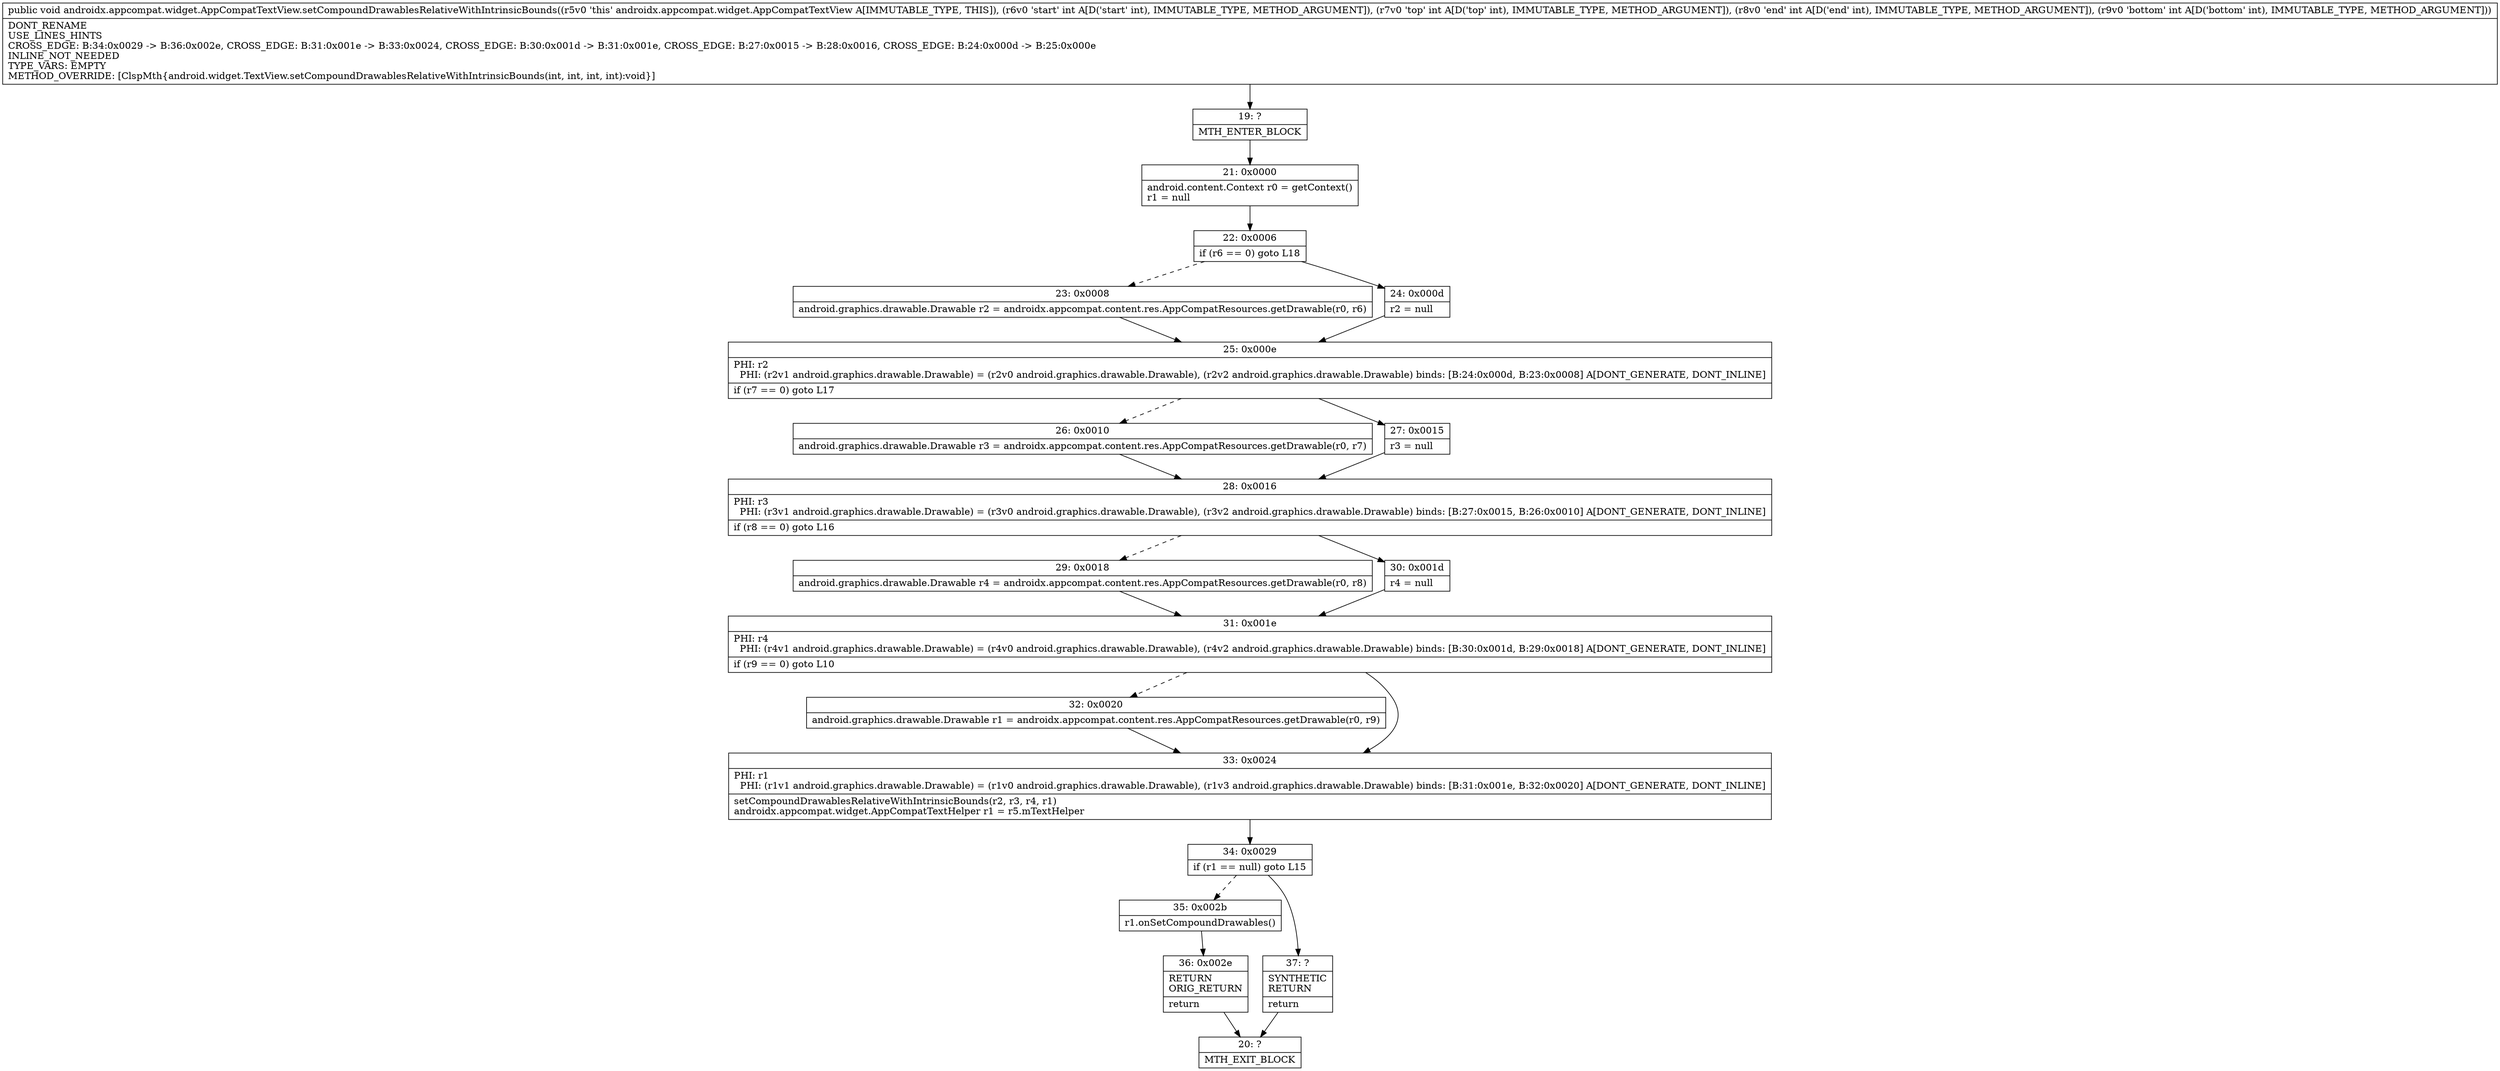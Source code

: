digraph "CFG forandroidx.appcompat.widget.AppCompatTextView.setCompoundDrawablesRelativeWithIntrinsicBounds(IIII)V" {
Node_19 [shape=record,label="{19\:\ ?|MTH_ENTER_BLOCK\l}"];
Node_21 [shape=record,label="{21\:\ 0x0000|android.content.Context r0 = getContext()\lr1 = null\l}"];
Node_22 [shape=record,label="{22\:\ 0x0006|if (r6 == 0) goto L18\l}"];
Node_23 [shape=record,label="{23\:\ 0x0008|android.graphics.drawable.Drawable r2 = androidx.appcompat.content.res.AppCompatResources.getDrawable(r0, r6)\l}"];
Node_25 [shape=record,label="{25\:\ 0x000e|PHI: r2 \l  PHI: (r2v1 android.graphics.drawable.Drawable) = (r2v0 android.graphics.drawable.Drawable), (r2v2 android.graphics.drawable.Drawable) binds: [B:24:0x000d, B:23:0x0008] A[DONT_GENERATE, DONT_INLINE]\l|if (r7 == 0) goto L17\l}"];
Node_26 [shape=record,label="{26\:\ 0x0010|android.graphics.drawable.Drawable r3 = androidx.appcompat.content.res.AppCompatResources.getDrawable(r0, r7)\l}"];
Node_28 [shape=record,label="{28\:\ 0x0016|PHI: r3 \l  PHI: (r3v1 android.graphics.drawable.Drawable) = (r3v0 android.graphics.drawable.Drawable), (r3v2 android.graphics.drawable.Drawable) binds: [B:27:0x0015, B:26:0x0010] A[DONT_GENERATE, DONT_INLINE]\l|if (r8 == 0) goto L16\l}"];
Node_29 [shape=record,label="{29\:\ 0x0018|android.graphics.drawable.Drawable r4 = androidx.appcompat.content.res.AppCompatResources.getDrawable(r0, r8)\l}"];
Node_31 [shape=record,label="{31\:\ 0x001e|PHI: r4 \l  PHI: (r4v1 android.graphics.drawable.Drawable) = (r4v0 android.graphics.drawable.Drawable), (r4v2 android.graphics.drawable.Drawable) binds: [B:30:0x001d, B:29:0x0018] A[DONT_GENERATE, DONT_INLINE]\l|if (r9 == 0) goto L10\l}"];
Node_32 [shape=record,label="{32\:\ 0x0020|android.graphics.drawable.Drawable r1 = androidx.appcompat.content.res.AppCompatResources.getDrawable(r0, r9)\l}"];
Node_33 [shape=record,label="{33\:\ 0x0024|PHI: r1 \l  PHI: (r1v1 android.graphics.drawable.Drawable) = (r1v0 android.graphics.drawable.Drawable), (r1v3 android.graphics.drawable.Drawable) binds: [B:31:0x001e, B:32:0x0020] A[DONT_GENERATE, DONT_INLINE]\l|setCompoundDrawablesRelativeWithIntrinsicBounds(r2, r3, r4, r1)\landroidx.appcompat.widget.AppCompatTextHelper r1 = r5.mTextHelper\l}"];
Node_34 [shape=record,label="{34\:\ 0x0029|if (r1 == null) goto L15\l}"];
Node_35 [shape=record,label="{35\:\ 0x002b|r1.onSetCompoundDrawables()\l}"];
Node_36 [shape=record,label="{36\:\ 0x002e|RETURN\lORIG_RETURN\l|return\l}"];
Node_20 [shape=record,label="{20\:\ ?|MTH_EXIT_BLOCK\l}"];
Node_37 [shape=record,label="{37\:\ ?|SYNTHETIC\lRETURN\l|return\l}"];
Node_30 [shape=record,label="{30\:\ 0x001d|r4 = null\l}"];
Node_27 [shape=record,label="{27\:\ 0x0015|r3 = null\l}"];
Node_24 [shape=record,label="{24\:\ 0x000d|r2 = null\l}"];
MethodNode[shape=record,label="{public void androidx.appcompat.widget.AppCompatTextView.setCompoundDrawablesRelativeWithIntrinsicBounds((r5v0 'this' androidx.appcompat.widget.AppCompatTextView A[IMMUTABLE_TYPE, THIS]), (r6v0 'start' int A[D('start' int), IMMUTABLE_TYPE, METHOD_ARGUMENT]), (r7v0 'top' int A[D('top' int), IMMUTABLE_TYPE, METHOD_ARGUMENT]), (r8v0 'end' int A[D('end' int), IMMUTABLE_TYPE, METHOD_ARGUMENT]), (r9v0 'bottom' int A[D('bottom' int), IMMUTABLE_TYPE, METHOD_ARGUMENT]))  | DONT_RENAME\lUSE_LINES_HINTS\lCROSS_EDGE: B:34:0x0029 \-\> B:36:0x002e, CROSS_EDGE: B:31:0x001e \-\> B:33:0x0024, CROSS_EDGE: B:30:0x001d \-\> B:31:0x001e, CROSS_EDGE: B:27:0x0015 \-\> B:28:0x0016, CROSS_EDGE: B:24:0x000d \-\> B:25:0x000e\lINLINE_NOT_NEEDED\lTYPE_VARS: EMPTY\lMETHOD_OVERRIDE: [ClspMth\{android.widget.TextView.setCompoundDrawablesRelativeWithIntrinsicBounds(int, int, int, int):void\}]\l}"];
MethodNode -> Node_19;Node_19 -> Node_21;
Node_21 -> Node_22;
Node_22 -> Node_23[style=dashed];
Node_22 -> Node_24;
Node_23 -> Node_25;
Node_25 -> Node_26[style=dashed];
Node_25 -> Node_27;
Node_26 -> Node_28;
Node_28 -> Node_29[style=dashed];
Node_28 -> Node_30;
Node_29 -> Node_31;
Node_31 -> Node_32[style=dashed];
Node_31 -> Node_33;
Node_32 -> Node_33;
Node_33 -> Node_34;
Node_34 -> Node_35[style=dashed];
Node_34 -> Node_37;
Node_35 -> Node_36;
Node_36 -> Node_20;
Node_37 -> Node_20;
Node_30 -> Node_31;
Node_27 -> Node_28;
Node_24 -> Node_25;
}

